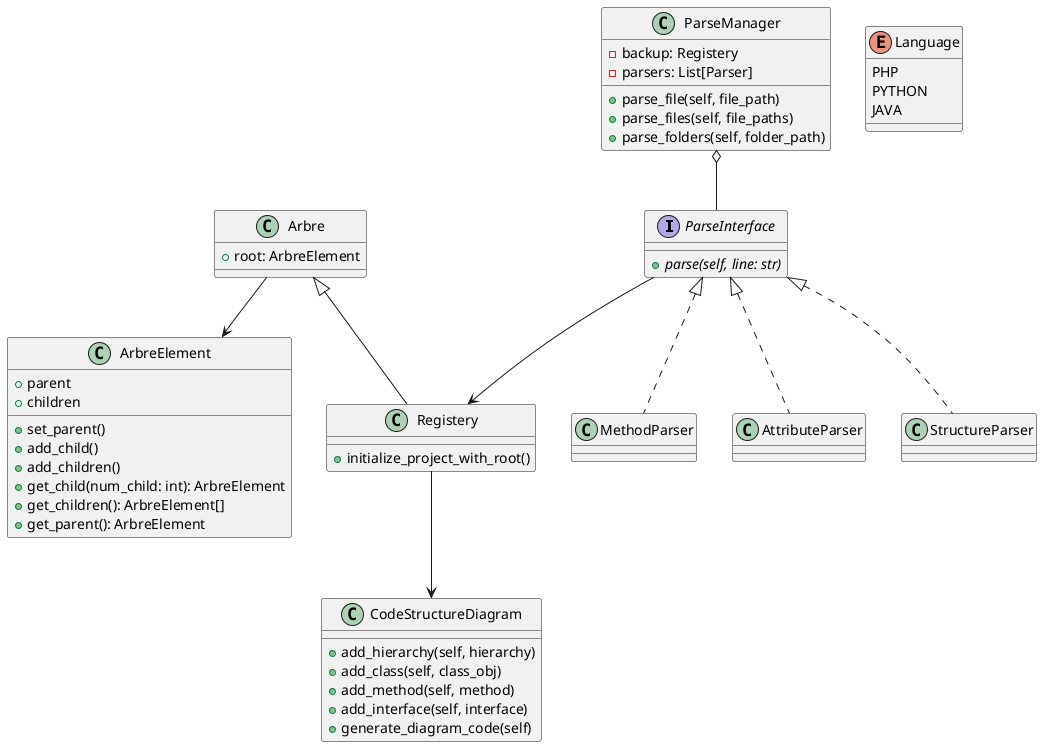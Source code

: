 @startuml


interface ParseInterface{
  + {abstract} parse(self, line: str)
}


class Registery extends Arbre{
   + initialize_project_with_root()
}


class MethodParser implements ParseInterface{}

class AttributeParser implements ParseInterface{}

class StructureParser implements ParseInterface{}

class Arbre{
   + root: ArbreElement
}

enum Language{
PHP
PYTHON
JAVA
}

class ArbreElement {
   + parent
   + children
   + set_parent()
   + add_child()
   + add_children()
   + get_child(num_child: int): ArbreElement
   + get_children(): ArbreElement[]
   + get_parent(): ArbreElement
}

class CodeStructureDiagram {
    + add_hierarchy(self, hierarchy)
    + add_class(self, class_obj)
    + add_method(self, method)
    + add_interface(self, interface)
    + generate_diagram_code(self)
}

class ParseManager {
    - backup: Registery
    - parsers: List[Parser]
    + parse_file(self, file_path)
    + parse_files(self, file_paths)
    + parse_folders(self, folder_path)
}

/'MethodParser *-- method
MethodParser *-- params'/


ParseManager o-- ParseInterface 


ParseInterface --> Registery


Arbre --> ArbreElement 

Registery --> CodeStructureDiagram
@enduml